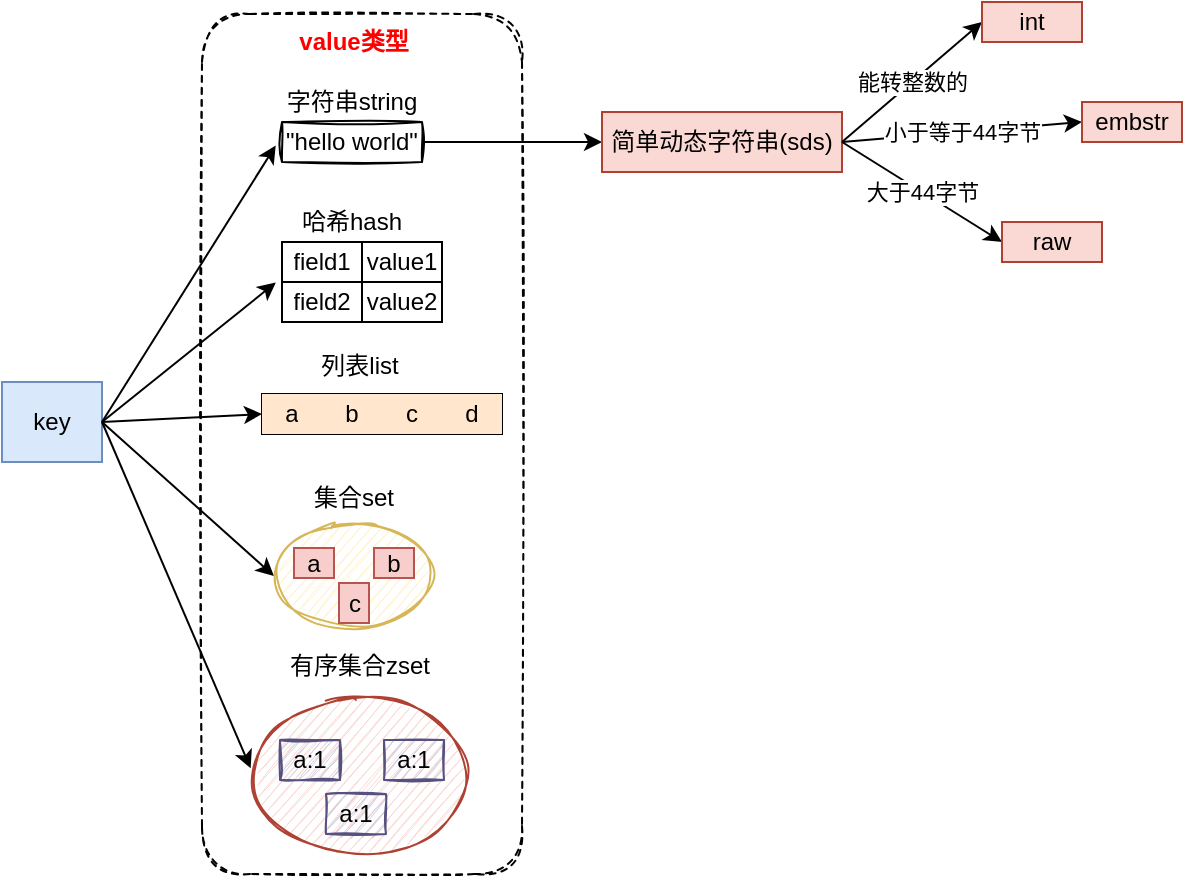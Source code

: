 <mxfile version="14.6.0" type="github">
  <diagram id="JArlyNFfzbbGBdshlCtq" name="第 1 页">
    <mxGraphModel dx="917" dy="517" grid="1" gridSize="10" guides="1" tooltips="1" connect="1" arrows="1" fold="1" page="1" pageScale="1" pageWidth="827" pageHeight="1169" math="0" shadow="0">
      <root>
        <mxCell id="0" />
        <mxCell id="1" parent="0" />
        <mxCell id="4HtywXxIrrCP3sspHy2d-1" value="key" style="rounded=0;whiteSpace=wrap;html=1;fillColor=#dae8fc;strokeColor=#6c8ebf;" vertex="1" parent="1">
          <mxGeometry x="10" y="240" width="50" height="40" as="geometry" />
        </mxCell>
        <mxCell id="4HtywXxIrrCP3sspHy2d-3" value="" style="rounded=1;whiteSpace=wrap;html=1;dashed=1;sketch=1;" vertex="1" parent="1">
          <mxGeometry x="110" y="56" width="160" height="430" as="geometry" />
        </mxCell>
        <mxCell id="4HtywXxIrrCP3sspHy2d-5" value="字符串string" style="text;html=1;strokeColor=none;fillColor=none;align=center;verticalAlign=middle;whiteSpace=wrap;rounded=0;dashed=1;sketch=1;" vertex="1" parent="1">
          <mxGeometry x="150" y="90" width="70" height="20" as="geometry" />
        </mxCell>
        <mxCell id="4HtywXxIrrCP3sspHy2d-6" value="&quot;hello world&quot;" style="rounded=0;whiteSpace=wrap;html=1;sketch=1;" vertex="1" parent="1">
          <mxGeometry x="150" y="110" width="70" height="20" as="geometry" />
        </mxCell>
        <mxCell id="4HtywXxIrrCP3sspHy2d-7" value="哈希hash" style="text;html=1;strokeColor=none;fillColor=none;align=center;verticalAlign=middle;whiteSpace=wrap;rounded=0;dashed=1;sketch=1;" vertex="1" parent="1">
          <mxGeometry x="150" y="150" width="70" height="20" as="geometry" />
        </mxCell>
        <mxCell id="4HtywXxIrrCP3sspHy2d-9" value="" style="shape=table;html=1;whiteSpace=wrap;startSize=0;container=1;collapsible=0;childLayout=tableLayout;" vertex="1" parent="1">
          <mxGeometry x="150" y="170" width="80" height="40" as="geometry" />
        </mxCell>
        <mxCell id="4HtywXxIrrCP3sspHy2d-10" value="" style="shape=partialRectangle;html=1;whiteSpace=wrap;collapsible=0;dropTarget=0;pointerEvents=0;fillColor=none;top=0;left=0;bottom=0;right=0;points=[[0,0.5],[1,0.5]];portConstraint=eastwest;" vertex="1" parent="4HtywXxIrrCP3sspHy2d-9">
          <mxGeometry width="80" height="20" as="geometry" />
        </mxCell>
        <mxCell id="4HtywXxIrrCP3sspHy2d-11" value="field1" style="shape=partialRectangle;html=1;whiteSpace=wrap;connectable=0;overflow=hidden;fillColor=none;top=0;left=0;bottom=0;right=0;" vertex="1" parent="4HtywXxIrrCP3sspHy2d-10">
          <mxGeometry width="40" height="20" as="geometry" />
        </mxCell>
        <mxCell id="4HtywXxIrrCP3sspHy2d-12" value="value1" style="shape=partialRectangle;html=1;whiteSpace=wrap;connectable=0;overflow=hidden;fillColor=none;top=0;left=0;bottom=0;right=0;" vertex="1" parent="4HtywXxIrrCP3sspHy2d-10">
          <mxGeometry x="40" width="40" height="20" as="geometry" />
        </mxCell>
        <mxCell id="4HtywXxIrrCP3sspHy2d-13" value="" style="shape=partialRectangle;html=1;whiteSpace=wrap;collapsible=0;dropTarget=0;pointerEvents=0;fillColor=none;top=0;left=0;bottom=0;right=0;points=[[0,0.5],[1,0.5]];portConstraint=eastwest;" vertex="1" parent="4HtywXxIrrCP3sspHy2d-9">
          <mxGeometry y="20" width="80" height="20" as="geometry" />
        </mxCell>
        <mxCell id="4HtywXxIrrCP3sspHy2d-14" value="field2" style="shape=partialRectangle;html=1;whiteSpace=wrap;connectable=0;overflow=hidden;fillColor=none;top=0;left=0;bottom=0;right=0;" vertex="1" parent="4HtywXxIrrCP3sspHy2d-13">
          <mxGeometry width="40" height="20" as="geometry" />
        </mxCell>
        <mxCell id="4HtywXxIrrCP3sspHy2d-15" value="value2" style="shape=partialRectangle;html=1;whiteSpace=wrap;connectable=0;overflow=hidden;fillColor=none;top=0;left=0;bottom=0;right=0;" vertex="1" parent="4HtywXxIrrCP3sspHy2d-13">
          <mxGeometry x="40" width="40" height="20" as="geometry" />
        </mxCell>
        <mxCell id="4HtywXxIrrCP3sspHy2d-44" value="&lt;font color=&quot;#ff0000&quot;&gt;&lt;b&gt;value类型&lt;/b&gt;&lt;/font&gt;" style="text;html=1;strokeColor=none;fillColor=none;align=center;verticalAlign=middle;whiteSpace=wrap;rounded=0;sketch=1;" vertex="1" parent="1">
          <mxGeometry x="151" y="60" width="70" height="20" as="geometry" />
        </mxCell>
        <mxCell id="4HtywXxIrrCP3sspHy2d-45" value="" style="endArrow=classic;html=1;entryX=-0.045;entryY=0.586;entryDx=0;entryDy=0;entryPerimeter=0;" edge="1" parent="1" target="4HtywXxIrrCP3sspHy2d-6">
          <mxGeometry width="50" height="50" relative="1" as="geometry">
            <mxPoint x="60" y="260" as="sourcePoint" />
            <mxPoint x="110" y="200" as="targetPoint" />
          </mxGeometry>
        </mxCell>
        <mxCell id="4HtywXxIrrCP3sspHy2d-46" value="" style="endArrow=classic;html=1;entryX=-0.039;entryY=0.014;entryDx=0;entryDy=0;entryPerimeter=0;exitX=1;exitY=0.5;exitDx=0;exitDy=0;" edge="1" parent="1" source="4HtywXxIrrCP3sspHy2d-1" target="4HtywXxIrrCP3sspHy2d-13">
          <mxGeometry width="50" height="50" relative="1" as="geometry">
            <mxPoint x="60" y="250" as="sourcePoint" />
            <mxPoint x="110" y="200" as="targetPoint" />
          </mxGeometry>
        </mxCell>
        <mxCell id="4HtywXxIrrCP3sspHy2d-47" value="" style="endArrow=classic;html=1;exitX=1;exitY=0.5;exitDx=0;exitDy=0;entryX=0;entryY=0.5;entryDx=0;entryDy=0;" edge="1" parent="1" source="4HtywXxIrrCP3sspHy2d-6" target="4HtywXxIrrCP3sspHy2d-54">
          <mxGeometry width="50" height="50" relative="1" as="geometry">
            <mxPoint x="420" y="390" as="sourcePoint" />
            <mxPoint x="470" y="340" as="targetPoint" />
          </mxGeometry>
        </mxCell>
        <mxCell id="4HtywXxIrrCP3sspHy2d-48" value="" style="endArrow=classic;html=1;entryX=0;entryY=0.5;entryDx=0;entryDy=0;" edge="1" parent="1" target="4HtywXxIrrCP3sspHy2d-26">
          <mxGeometry width="50" height="50" relative="1" as="geometry">
            <mxPoint x="60" y="260" as="sourcePoint" />
            <mxPoint x="100" y="280" as="targetPoint" />
          </mxGeometry>
        </mxCell>
        <mxCell id="4HtywXxIrrCP3sspHy2d-49" value="" style="endArrow=classic;html=1;entryX=0.003;entryY=0.452;entryDx=0;entryDy=0;entryPerimeter=0;" edge="1" parent="1" target="4HtywXxIrrCP3sspHy2d-33">
          <mxGeometry width="50" height="50" relative="1" as="geometry">
            <mxPoint x="60" y="260" as="sourcePoint" />
            <mxPoint x="80" y="300" as="targetPoint" />
          </mxGeometry>
        </mxCell>
        <mxCell id="4HtywXxIrrCP3sspHy2d-50" value="" style="endArrow=classic;html=1;entryX=0;entryY=0.5;entryDx=0;entryDy=0;exitX=1;exitY=0.5;exitDx=0;exitDy=0;" edge="1" parent="1" source="4HtywXxIrrCP3sspHy2d-1" target="4HtywXxIrrCP3sspHy2d-21">
          <mxGeometry width="50" height="50" relative="1" as="geometry">
            <mxPoint x="60" y="250" as="sourcePoint" />
            <mxPoint x="110" y="200" as="targetPoint" />
          </mxGeometry>
        </mxCell>
        <mxCell id="4HtywXxIrrCP3sspHy2d-51" value="" style="group" vertex="1" connectable="0" parent="1">
          <mxGeometry x="146" y="288" width="80" height="74" as="geometry" />
        </mxCell>
        <mxCell id="4HtywXxIrrCP3sspHy2d-17" value="集合set" style="text;html=1;strokeColor=none;fillColor=none;align=center;verticalAlign=middle;whiteSpace=wrap;rounded=0;dashed=1;sketch=1;" vertex="1" parent="4HtywXxIrrCP3sspHy2d-51">
          <mxGeometry x="5" width="70" height="20" as="geometry" />
        </mxCell>
        <mxCell id="4HtywXxIrrCP3sspHy2d-34" value="" style="group" vertex="1" connectable="0" parent="4HtywXxIrrCP3sspHy2d-51">
          <mxGeometry y="24" width="80" height="50" as="geometry" />
        </mxCell>
        <mxCell id="4HtywXxIrrCP3sspHy2d-26" value="" style="ellipse;whiteSpace=wrap;html=1;rounded=1;sketch=1;fillColor=#fff2cc;strokeColor=#d6b656;fillStyle=auto;" vertex="1" parent="4HtywXxIrrCP3sspHy2d-34">
          <mxGeometry width="80" height="50" as="geometry" />
        </mxCell>
        <mxCell id="4HtywXxIrrCP3sspHy2d-27" value="a" style="rounded=0;whiteSpace=wrap;html=1;sketch=0;fillColor=#f8cecc;strokeColor=#b85450;" vertex="1" parent="4HtywXxIrrCP3sspHy2d-34">
          <mxGeometry x="10" y="11" width="20" height="15" as="geometry" />
        </mxCell>
        <mxCell id="4HtywXxIrrCP3sspHy2d-28" value="b" style="rounded=0;whiteSpace=wrap;html=1;sketch=0;fillColor=#f8cecc;strokeColor=#b85450;" vertex="1" parent="4HtywXxIrrCP3sspHy2d-34">
          <mxGeometry x="50" y="11" width="20" height="15" as="geometry" />
        </mxCell>
        <mxCell id="4HtywXxIrrCP3sspHy2d-30" value="c" style="rounded=0;whiteSpace=wrap;html=1;sketch=0;fillColor=#f8cecc;strokeColor=#b85450;direction=south;" vertex="1" parent="4HtywXxIrrCP3sspHy2d-34">
          <mxGeometry x="32.5" y="28.5" width="15" height="20" as="geometry" />
        </mxCell>
        <mxCell id="4HtywXxIrrCP3sspHy2d-52" value="" style="group" vertex="1" connectable="0" parent="1">
          <mxGeometry x="134" y="372" width="110" height="105" as="geometry" />
        </mxCell>
        <mxCell id="4HtywXxIrrCP3sspHy2d-19" value="有序集合zset" style="text;html=1;strokeColor=none;fillColor=none;align=center;verticalAlign=middle;whiteSpace=wrap;rounded=0;dashed=1;sketch=1;" vertex="1" parent="4HtywXxIrrCP3sspHy2d-52">
          <mxGeometry x="15" width="80" height="20" as="geometry" />
        </mxCell>
        <mxCell id="4HtywXxIrrCP3sspHy2d-42" value="" style="group" vertex="1" connectable="0" parent="4HtywXxIrrCP3sspHy2d-52">
          <mxGeometry y="25" width="110" height="80" as="geometry" />
        </mxCell>
        <mxCell id="4HtywXxIrrCP3sspHy2d-33" value="" style="ellipse;whiteSpace=wrap;html=1;rounded=1;sketch=1;fillColor=#fad9d5;strokeColor=#ae4132;" vertex="1" parent="4HtywXxIrrCP3sspHy2d-42">
          <mxGeometry width="110" height="80" as="geometry" />
        </mxCell>
        <mxCell id="4HtywXxIrrCP3sspHy2d-37" value="a:1" style="rounded=0;whiteSpace=wrap;html=1;sketch=1;fillColor=#d0cee2;strokeColor=#56517e;" vertex="1" parent="4HtywXxIrrCP3sspHy2d-42">
          <mxGeometry x="38" y="49" width="30" height="20" as="geometry" />
        </mxCell>
        <mxCell id="4HtywXxIrrCP3sspHy2d-38" value="a:1" style="rounded=0;whiteSpace=wrap;html=1;sketch=1;fillColor=#d0cee2;strokeColor=#56517e;" vertex="1" parent="4HtywXxIrrCP3sspHy2d-42">
          <mxGeometry x="15" y="22" width="30" height="20" as="geometry" />
        </mxCell>
        <mxCell id="4HtywXxIrrCP3sspHy2d-39" value="a:1" style="rounded=0;whiteSpace=wrap;html=1;sketch=1;fillColor=#d0cee2;strokeColor=#56517e;" vertex="1" parent="4HtywXxIrrCP3sspHy2d-42">
          <mxGeometry x="67" y="22" width="30" height="20" as="geometry" />
        </mxCell>
        <mxCell id="4HtywXxIrrCP3sspHy2d-53" value="" style="group" vertex="1" connectable="0" parent="1">
          <mxGeometry x="140" y="222" width="120" height="44" as="geometry" />
        </mxCell>
        <mxCell id="4HtywXxIrrCP3sspHy2d-16" value="列表list" style="text;html=1;strokeColor=none;fillColor=none;align=center;verticalAlign=middle;whiteSpace=wrap;rounded=0;sketch=1;" vertex="1" parent="4HtywXxIrrCP3sspHy2d-53">
          <mxGeometry x="14" width="70" height="20" as="geometry" />
        </mxCell>
        <mxCell id="4HtywXxIrrCP3sspHy2d-20" value="" style="shape=table;html=1;whiteSpace=wrap;startSize=0;container=1;collapsible=0;childLayout=tableLayout;" vertex="1" parent="4HtywXxIrrCP3sspHy2d-53">
          <mxGeometry y="24" width="120" height="20" as="geometry" />
        </mxCell>
        <mxCell id="4HtywXxIrrCP3sspHy2d-21" value="" style="shape=partialRectangle;html=1;whiteSpace=wrap;collapsible=0;dropTarget=0;pointerEvents=0;fillColor=none;top=0;left=0;bottom=0;right=0;points=[[0,0.5],[1,0.5]];portConstraint=eastwest;" vertex="1" parent="4HtywXxIrrCP3sspHy2d-20">
          <mxGeometry width="120" height="20" as="geometry" />
        </mxCell>
        <mxCell id="4HtywXxIrrCP3sspHy2d-22" value="a" style="shape=partialRectangle;html=1;whiteSpace=wrap;connectable=0;overflow=hidden;fillColor=#ffe6cc;top=0;left=0;bottom=0;right=0;strokeColor=#d79b00;" vertex="1" parent="4HtywXxIrrCP3sspHy2d-21">
          <mxGeometry width="30" height="20" as="geometry" />
        </mxCell>
        <mxCell id="4HtywXxIrrCP3sspHy2d-23" value="b" style="shape=partialRectangle;html=1;whiteSpace=wrap;connectable=0;overflow=hidden;fillColor=#ffe6cc;top=0;left=0;bottom=0;right=0;strokeColor=#d79b00;" vertex="1" parent="4HtywXxIrrCP3sspHy2d-21">
          <mxGeometry x="30" width="30" height="20" as="geometry" />
        </mxCell>
        <mxCell id="4HtywXxIrrCP3sspHy2d-24" value="c" style="shape=partialRectangle;html=1;whiteSpace=wrap;connectable=0;overflow=hidden;fillColor=#ffe6cc;top=0;left=0;bottom=0;right=0;strokeColor=#d79b00;" vertex="1" parent="4HtywXxIrrCP3sspHy2d-21">
          <mxGeometry x="60" width="30" height="20" as="geometry" />
        </mxCell>
        <mxCell id="4HtywXxIrrCP3sspHy2d-25" value="d" style="shape=partialRectangle;html=1;whiteSpace=wrap;connectable=0;overflow=hidden;fillColor=#ffe6cc;top=0;left=0;bottom=0;right=0;strokeColor=#d79b00;" vertex="1" parent="4HtywXxIrrCP3sspHy2d-21">
          <mxGeometry x="90" width="30" height="20" as="geometry" />
        </mxCell>
        <mxCell id="4HtywXxIrrCP3sspHy2d-54" value="简单动态字符串(sds)" style="rounded=0;whiteSpace=wrap;html=1;sketch=0;fillColor=#fad9d5;strokeColor=#ae4132;" vertex="1" parent="1">
          <mxGeometry x="310" y="105" width="120" height="30" as="geometry" />
        </mxCell>
        <mxCell id="4HtywXxIrrCP3sspHy2d-55" value="能转整数的" style="endArrow=classic;html=1;" edge="1" parent="1">
          <mxGeometry width="50" height="50" relative="1" as="geometry">
            <mxPoint x="430" y="120" as="sourcePoint" />
            <mxPoint x="500" y="60" as="targetPoint" />
          </mxGeometry>
        </mxCell>
        <mxCell id="4HtywXxIrrCP3sspHy2d-56" value="大于44字节" style="endArrow=classic;html=1;exitX=1;exitY=0.5;exitDx=0;exitDy=0;" edge="1" parent="1" source="4HtywXxIrrCP3sspHy2d-54">
          <mxGeometry width="50" height="50" relative="1" as="geometry">
            <mxPoint x="250" y="220" as="sourcePoint" />
            <mxPoint x="510" y="170" as="targetPoint" />
            <Array as="points">
              <mxPoint x="510" y="170" />
            </Array>
          </mxGeometry>
        </mxCell>
        <mxCell id="4HtywXxIrrCP3sspHy2d-57" value="小于等于44字节" style="endArrow=classic;html=1;entryX=0;entryY=0.5;entryDx=0;entryDy=0;" edge="1" parent="1" target="4HtywXxIrrCP3sspHy2d-59">
          <mxGeometry width="50" height="50" relative="1" as="geometry">
            <mxPoint x="430" y="120" as="sourcePoint" />
            <mxPoint x="530" y="110" as="targetPoint" />
          </mxGeometry>
        </mxCell>
        <mxCell id="4HtywXxIrrCP3sspHy2d-58" value="raw" style="rounded=0;whiteSpace=wrap;html=1;sketch=0;fillColor=#fad9d5;strokeColor=#ae4132;align=center;" vertex="1" parent="1">
          <mxGeometry x="510" y="160" width="50" height="20" as="geometry" />
        </mxCell>
        <mxCell id="4HtywXxIrrCP3sspHy2d-59" value="embstr" style="rounded=0;whiteSpace=wrap;html=1;sketch=0;fillColor=#fad9d5;strokeColor=#ae4132;align=center;" vertex="1" parent="1">
          <mxGeometry x="550" y="100" width="50" height="20" as="geometry" />
        </mxCell>
        <mxCell id="4HtywXxIrrCP3sspHy2d-60" value="int" style="rounded=0;whiteSpace=wrap;html=1;sketch=0;fillColor=#fad9d5;strokeColor=#ae4132;align=center;" vertex="1" parent="1">
          <mxGeometry x="500" y="50" width="50" height="20" as="geometry" />
        </mxCell>
      </root>
    </mxGraphModel>
  </diagram>
</mxfile>
